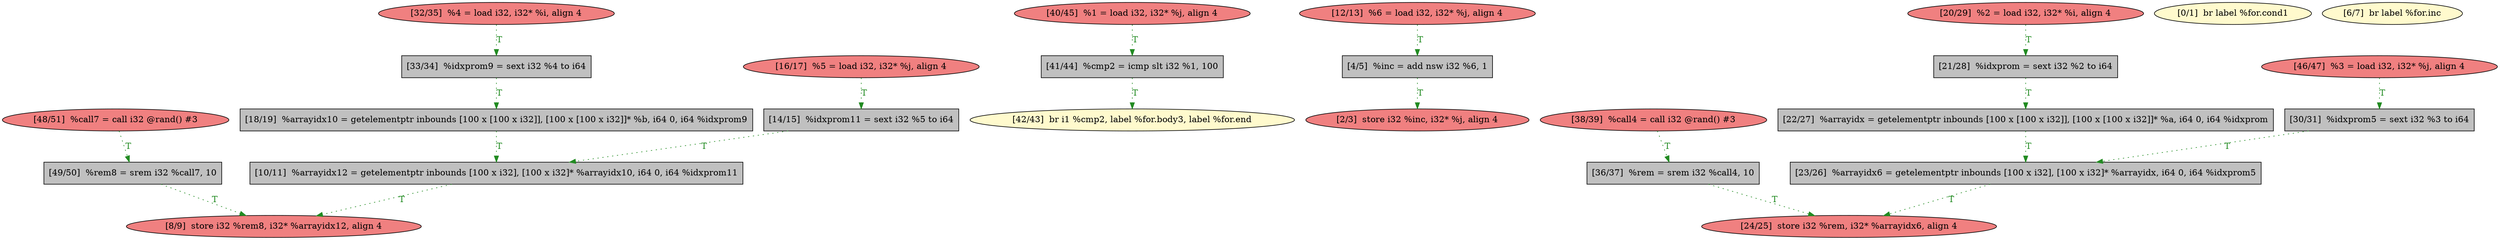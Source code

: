 
digraph G {


node546 [fillcolor=lightcoral,label="[48/51]  %call7 = call i32 @rand() #3",shape=ellipse,style=filled ]
node545 [fillcolor=grey,label="[18/19]  %arrayidx10 = getelementptr inbounds [100 x [100 x i32]], [100 x [100 x i32]]* %b, i64 0, i64 %idxprom9",shape=rectangle,style=filled ]
node544 [fillcolor=lemonchiffon,label="[42/43]  br i1 %cmp2, label %for.body3, label %for.end",shape=ellipse,style=filled ]
node543 [fillcolor=grey,label="[49/50]  %rem8 = srem i32 %call7, 10",shape=rectangle,style=filled ]
node541 [fillcolor=lightcoral,label="[16/17]  %5 = load i32, i32* %j, align 4",shape=ellipse,style=filled ]
node540 [fillcolor=lightcoral,label="[12/13]  %6 = load i32, i32* %j, align 4",shape=ellipse,style=filled ]
node539 [fillcolor=grey,label="[14/15]  %idxprom11 = sext i32 %5 to i64",shape=rectangle,style=filled ]
node538 [fillcolor=lightcoral,label="[2/3]  store i32 %inc, i32* %j, align 4",shape=ellipse,style=filled ]
node547 [fillcolor=lightcoral,label="[24/25]  store i32 %rem, i32* %arrayidx6, align 4",shape=ellipse,style=filled ]
node525 [fillcolor=lightcoral,label="[20/29]  %2 = load i32, i32* %i, align 4",shape=ellipse,style=filled ]
node528 [fillcolor=grey,label="[22/27]  %arrayidx = getelementptr inbounds [100 x [100 x i32]], [100 x [100 x i32]]* %a, i64 0, i64 %idxprom",shape=rectangle,style=filled ]
node532 [fillcolor=lemonchiffon,label="[0/1]  br label %for.cond1",shape=ellipse,style=filled ]
node529 [fillcolor=grey,label="[36/37]  %rem = srem i32 %call4, 10",shape=rectangle,style=filled ]
node526 [fillcolor=grey,label="[30/31]  %idxprom5 = sext i32 %3 to i64",shape=rectangle,style=filled ]
node522 [fillcolor=grey,label="[23/26]  %arrayidx6 = getelementptr inbounds [100 x i32], [100 x i32]* %arrayidx, i64 0, i64 %idxprom5",shape=rectangle,style=filled ]
node527 [fillcolor=lightcoral,label="[32/35]  %4 = load i32, i32* %i, align 4",shape=ellipse,style=filled ]
node523 [fillcolor=grey,label="[21/28]  %idxprom = sext i32 %2 to i64",shape=rectangle,style=filled ]
node530 [fillcolor=lightcoral,label="[38/39]  %call4 = call i32 @rand() #3",shape=ellipse,style=filled ]
node524 [fillcolor=grey,label="[41/44]  %cmp2 = icmp slt i32 %1, 100",shape=rectangle,style=filled ]
node533 [fillcolor=lightcoral,label="[46/47]  %3 = load i32, i32* %j, align 4",shape=ellipse,style=filled ]
node542 [fillcolor=lightcoral,label="[40/45]  %1 = load i32, i32* %j, align 4",shape=ellipse,style=filled ]
node531 [fillcolor=lightcoral,label="[8/9]  store i32 %rem8, i32* %arrayidx12, align 4",shape=ellipse,style=filled ]
node535 [fillcolor=lemonchiffon,label="[6/7]  br label %for.inc",shape=ellipse,style=filled ]
node536 [fillcolor=grey,label="[10/11]  %arrayidx12 = getelementptr inbounds [100 x i32], [100 x i32]* %arrayidx10, i64 0, i64 %idxprom11",shape=rectangle,style=filled ]
node534 [fillcolor=grey,label="[33/34]  %idxprom9 = sext i32 %4 to i64",shape=rectangle,style=filled ]
node537 [fillcolor=grey,label="[4/5]  %inc = add nsw i32 %6, 1",shape=rectangle,style=filled ]

node526->node522 [style=dotted,color=forestgreen,label="T",fontcolor=forestgreen ]
node527->node534 [style=dotted,color=forestgreen,label="T",fontcolor=forestgreen ]
node541->node539 [style=dotted,color=forestgreen,label="T",fontcolor=forestgreen ]
node528->node522 [style=dotted,color=forestgreen,label="T",fontcolor=forestgreen ]
node542->node524 [style=dotted,color=forestgreen,label="T",fontcolor=forestgreen ]
node524->node544 [style=dotted,color=forestgreen,label="T",fontcolor=forestgreen ]
node545->node536 [style=dotted,color=forestgreen,label="T",fontcolor=forestgreen ]
node522->node547 [style=dotted,color=forestgreen,label="T",fontcolor=forestgreen ]
node539->node536 [style=dotted,color=forestgreen,label="T",fontcolor=forestgreen ]
node534->node545 [style=dotted,color=forestgreen,label="T",fontcolor=forestgreen ]
node523->node528 [style=dotted,color=forestgreen,label="T",fontcolor=forestgreen ]
node533->node526 [style=dotted,color=forestgreen,label="T",fontcolor=forestgreen ]
node529->node547 [style=dotted,color=forestgreen,label="T",fontcolor=forestgreen ]
node525->node523 [style=dotted,color=forestgreen,label="T",fontcolor=forestgreen ]
node537->node538 [style=dotted,color=forestgreen,label="T",fontcolor=forestgreen ]
node543->node531 [style=dotted,color=forestgreen,label="T",fontcolor=forestgreen ]
node540->node537 [style=dotted,color=forestgreen,label="T",fontcolor=forestgreen ]
node536->node531 [style=dotted,color=forestgreen,label="T",fontcolor=forestgreen ]
node546->node543 [style=dotted,color=forestgreen,label="T",fontcolor=forestgreen ]
node530->node529 [style=dotted,color=forestgreen,label="T",fontcolor=forestgreen ]


}

